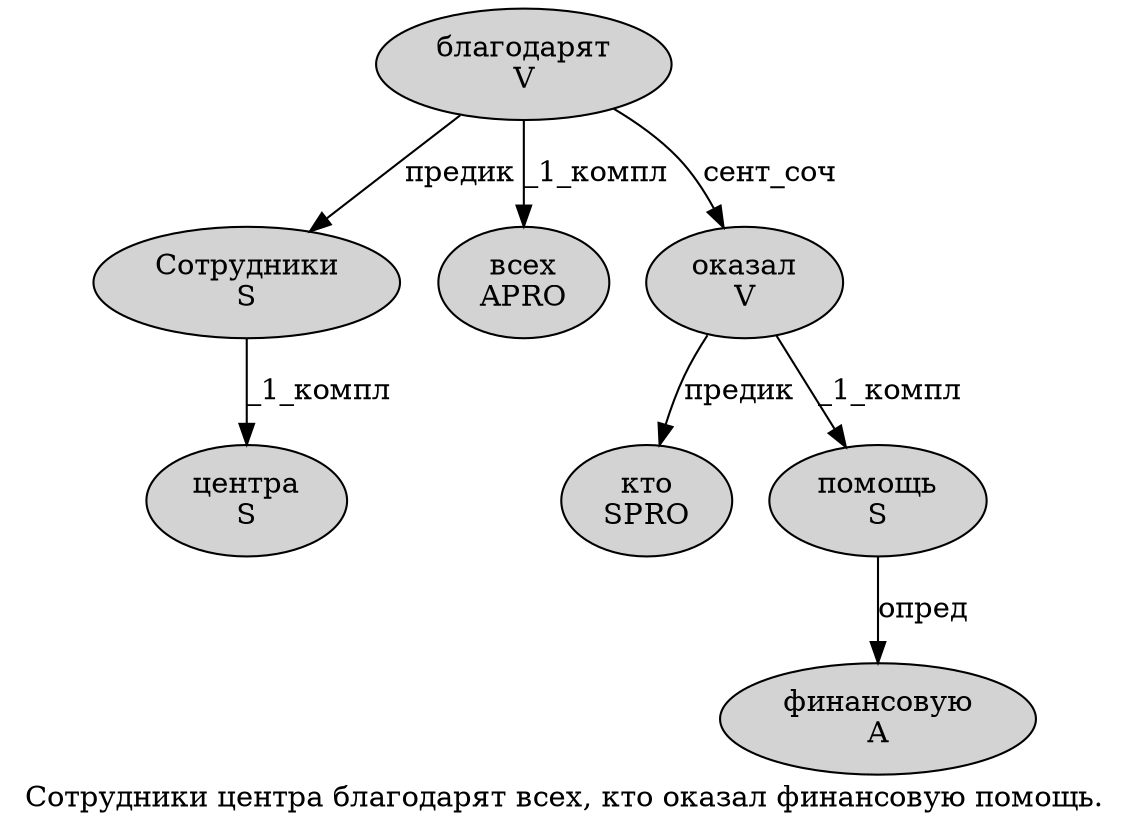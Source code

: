 digraph SENTENCE_45 {
	graph [label="Сотрудники центра благодарят всех, кто оказал финансовую помощь."]
	node [style=filled]
		0 [label="Сотрудники
S" color="" fillcolor=lightgray penwidth=1 shape=ellipse]
		1 [label="центра
S" color="" fillcolor=lightgray penwidth=1 shape=ellipse]
		2 [label="благодарят
V" color="" fillcolor=lightgray penwidth=1 shape=ellipse]
		3 [label="всех
APRO" color="" fillcolor=lightgray penwidth=1 shape=ellipse]
		5 [label="кто
SPRO" color="" fillcolor=lightgray penwidth=1 shape=ellipse]
		6 [label="оказал
V" color="" fillcolor=lightgray penwidth=1 shape=ellipse]
		7 [label="финансовую
A" color="" fillcolor=lightgray penwidth=1 shape=ellipse]
		8 [label="помощь
S" color="" fillcolor=lightgray penwidth=1 shape=ellipse]
			2 -> 0 [label="предик"]
			2 -> 3 [label="_1_компл"]
			2 -> 6 [label="сент_соч"]
			6 -> 5 [label="предик"]
			6 -> 8 [label="_1_компл"]
			8 -> 7 [label="опред"]
			0 -> 1 [label="_1_компл"]
}